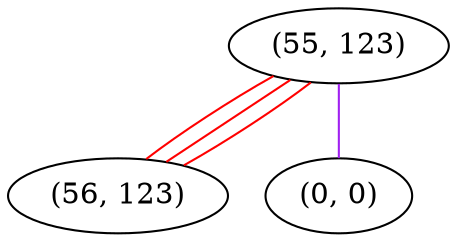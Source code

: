 graph "" {
"(55, 123)";
"(56, 123)";
"(0, 0)";
"(55, 123)" -- "(56, 123)"  [color=red, key=0, weight=1];
"(55, 123)" -- "(56, 123)"  [color=red, key=1, weight=1];
"(55, 123)" -- "(56, 123)"  [color=red, key=2, weight=1];
"(55, 123)" -- "(0, 0)"  [color=purple, key=0, weight=4];
}
